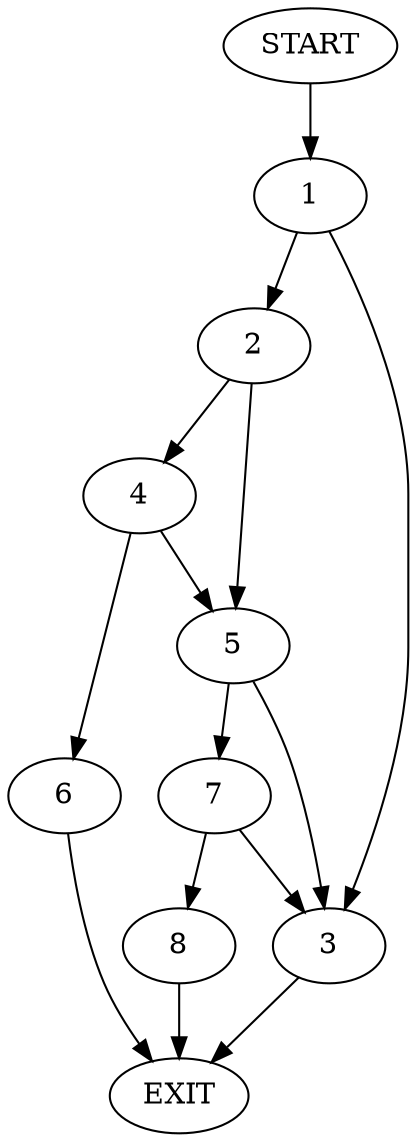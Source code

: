 digraph {
0 [label="START"]
9 [label="EXIT"]
0 -> 1
1 -> 2
1 -> 3
3 -> 9
2 -> 4
2 -> 5
4 -> 6
4 -> 5
5 -> 7
5 -> 3
6 -> 9
7 -> 8
7 -> 3
8 -> 9
}
